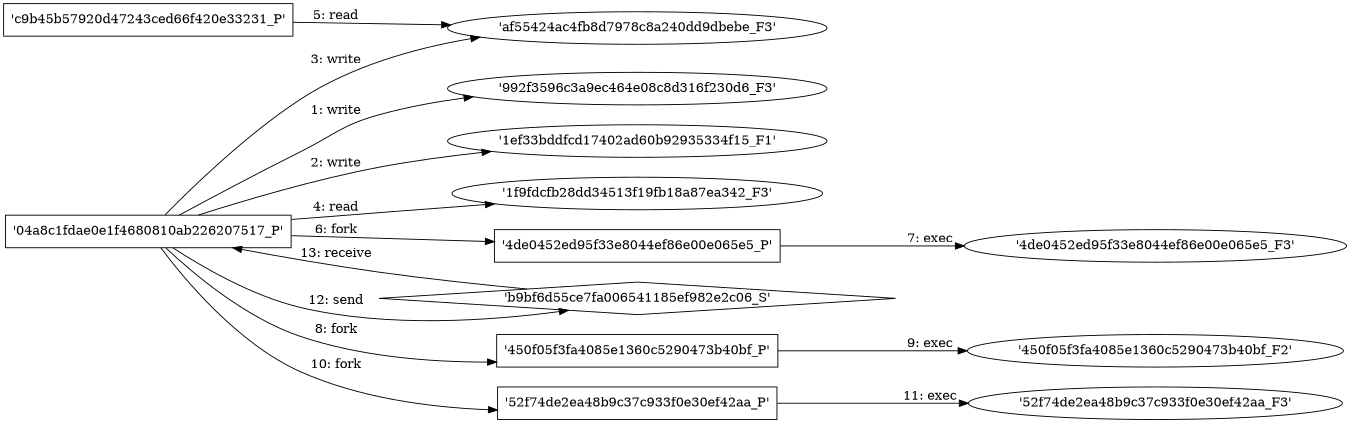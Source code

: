 digraph "D:\Learning\Paper\apt\基于CTI的攻击预警\Dataset\攻击图\ASGfromALLCTI\Chinese APT Group Widens Targeting in Recent Espionage Activity.dot" {
rankdir="LR"
size="9"
fixedsize="false"
splines="true"
nodesep=0.3
ranksep=0
fontsize=10
overlap="scalexy"
engine= "neato"
	"'992f3596c3a9ec464e08c8d316f230d6_F3'" [node_type=file shape=ellipse]
	"'04a8c1fdae0e1f4680810ab226207517_P'" [node_type=Process shape=box]
	"'04a8c1fdae0e1f4680810ab226207517_P'" -> "'992f3596c3a9ec464e08c8d316f230d6_F3'" [label="1: write"]
	"'1ef33bddfcd17402ad60b92935334f15_F1'" [node_type=file shape=ellipse]
	"'04a8c1fdae0e1f4680810ab226207517_P'" [node_type=Process shape=box]
	"'04a8c1fdae0e1f4680810ab226207517_P'" -> "'1ef33bddfcd17402ad60b92935334f15_F1'" [label="2: write"]
	"'af55424ac4fb8d7978c8a240dd9dbebe_F3'" [node_type=file shape=ellipse]
	"'04a8c1fdae0e1f4680810ab226207517_P'" [node_type=Process shape=box]
	"'04a8c1fdae0e1f4680810ab226207517_P'" -> "'af55424ac4fb8d7978c8a240dd9dbebe_F3'" [label="3: write"]
	"'1f9fdcfb28dd34513f19fb18a87ea342_F3'" [node_type=file shape=ellipse]
	"'04a8c1fdae0e1f4680810ab226207517_P'" [node_type=Process shape=box]
	"'04a8c1fdae0e1f4680810ab226207517_P'" -> "'1f9fdcfb28dd34513f19fb18a87ea342_F3'" [label="4: read"]
	"'af55424ac4fb8d7978c8a240dd9dbebe_F3'" [node_type=file shape=ellipse]
	"'c9b45b57920d47243ced66f420e33231_P'" [node_type=Process shape=box]
	"'c9b45b57920d47243ced66f420e33231_P'" -> "'af55424ac4fb8d7978c8a240dd9dbebe_F3'" [label="5: read"]
	"'04a8c1fdae0e1f4680810ab226207517_P'" [node_type=Process shape=box]
	"'4de0452ed95f33e8044ef86e00e065e5_P'" [node_type=Process shape=box]
	"'04a8c1fdae0e1f4680810ab226207517_P'" -> "'4de0452ed95f33e8044ef86e00e065e5_P'" [label="6: fork"]
	"'4de0452ed95f33e8044ef86e00e065e5_P'" [node_type=Process shape=box]
	"'4de0452ed95f33e8044ef86e00e065e5_F3'" [node_type=File shape=ellipse]
	"'4de0452ed95f33e8044ef86e00e065e5_P'" -> "'4de0452ed95f33e8044ef86e00e065e5_F3'" [label="7: exec"]
	"'04a8c1fdae0e1f4680810ab226207517_P'" [node_type=Process shape=box]
	"'450f05f3fa4085e1360c5290473b40bf_P'" [node_type=Process shape=box]
	"'04a8c1fdae0e1f4680810ab226207517_P'" -> "'450f05f3fa4085e1360c5290473b40bf_P'" [label="8: fork"]
	"'450f05f3fa4085e1360c5290473b40bf_P'" [node_type=Process shape=box]
	"'450f05f3fa4085e1360c5290473b40bf_F2'" [node_type=File shape=ellipse]
	"'450f05f3fa4085e1360c5290473b40bf_P'" -> "'450f05f3fa4085e1360c5290473b40bf_F2'" [label="9: exec"]
	"'04a8c1fdae0e1f4680810ab226207517_P'" [node_type=Process shape=box]
	"'52f74de2ea48b9c37c933f0e30ef42aa_P'" [node_type=Process shape=box]
	"'04a8c1fdae0e1f4680810ab226207517_P'" -> "'52f74de2ea48b9c37c933f0e30ef42aa_P'" [label="10: fork"]
	"'52f74de2ea48b9c37c933f0e30ef42aa_P'" [node_type=Process shape=box]
	"'52f74de2ea48b9c37c933f0e30ef42aa_F3'" [node_type=File shape=ellipse]
	"'52f74de2ea48b9c37c933f0e30ef42aa_P'" -> "'52f74de2ea48b9c37c933f0e30ef42aa_F3'" [label="11: exec"]
	"'b9bf6d55ce7fa006541185ef982e2c06_S'" [node_type=Socket shape=diamond]
	"'04a8c1fdae0e1f4680810ab226207517_P'" [node_type=Process shape=box]
	"'04a8c1fdae0e1f4680810ab226207517_P'" -> "'b9bf6d55ce7fa006541185ef982e2c06_S'" [label="12: send"]
	"'b9bf6d55ce7fa006541185ef982e2c06_S'" -> "'04a8c1fdae0e1f4680810ab226207517_P'" [label="13: receive"]
}
